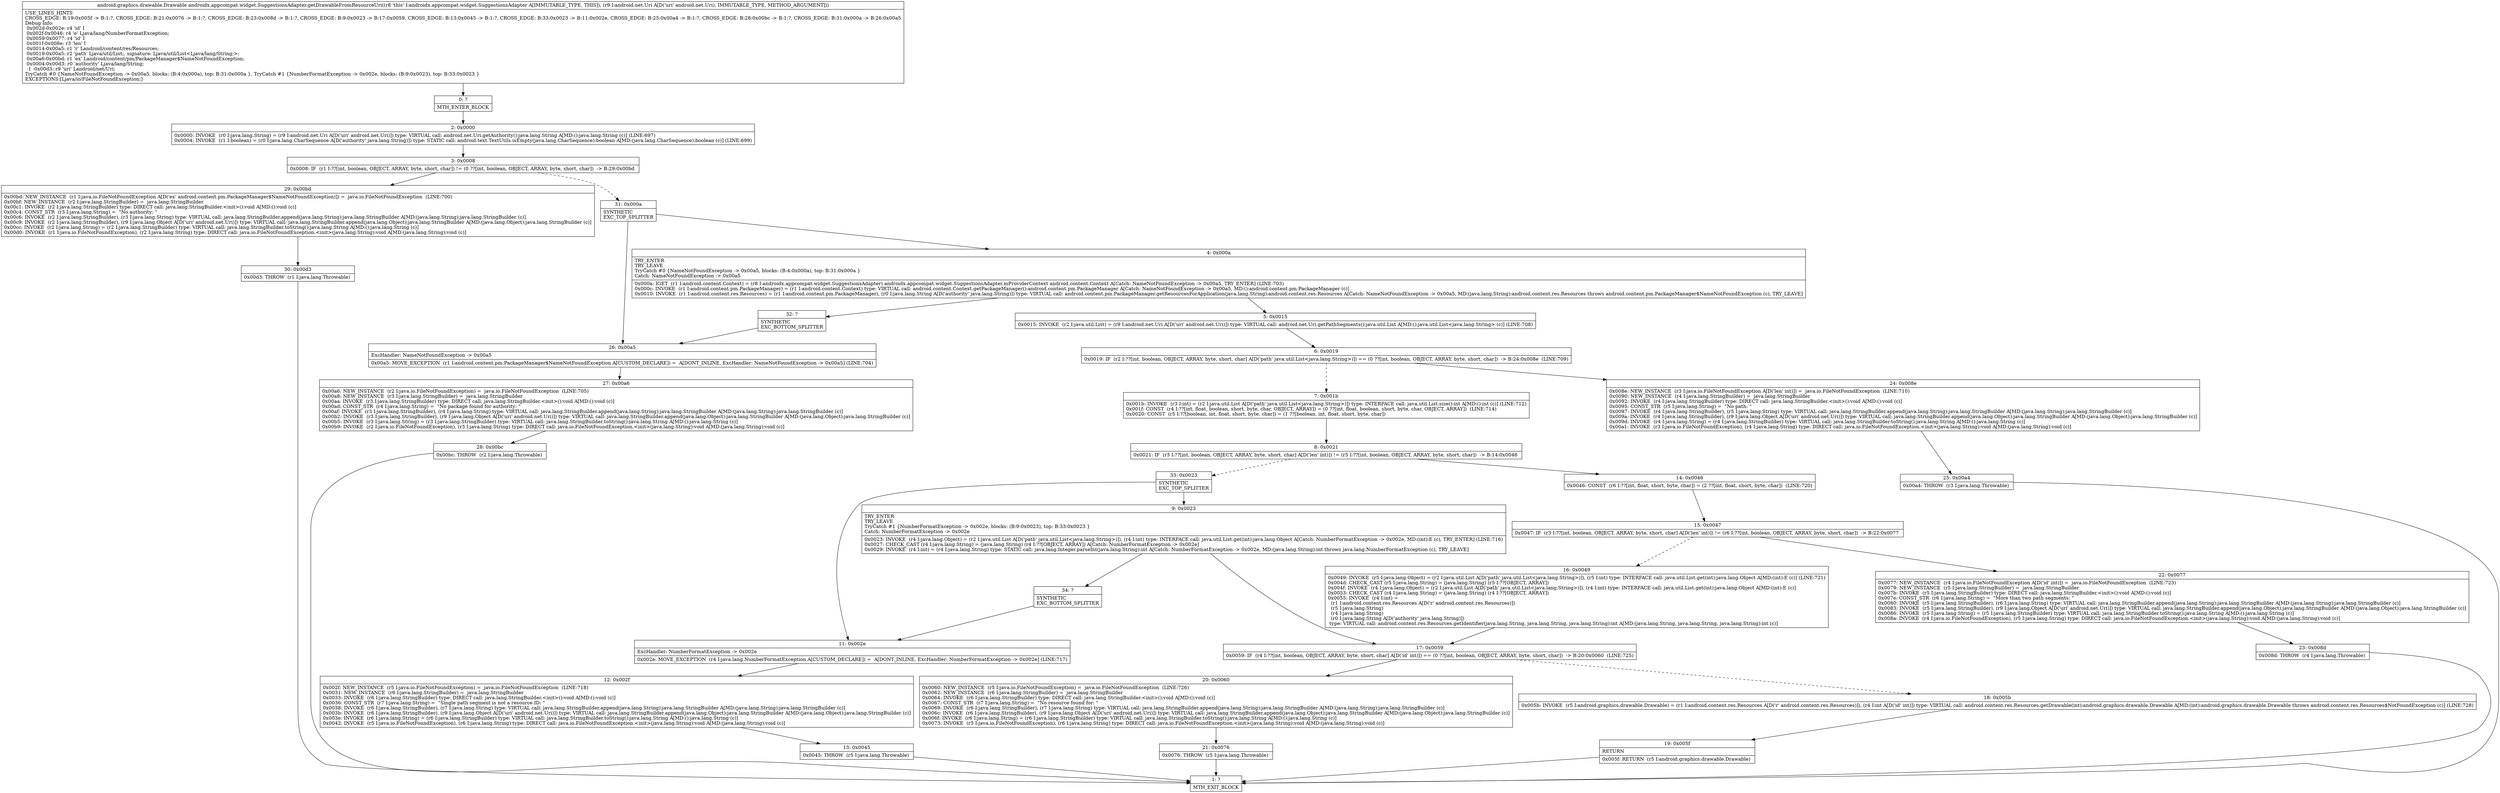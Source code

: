 digraph "CFG forandroidx.appcompat.widget.SuggestionsAdapter.getDrawableFromResourceUri(Landroid\/net\/Uri;)Landroid\/graphics\/drawable\/Drawable;" {
Node_0 [shape=record,label="{0\:\ ?|MTH_ENTER_BLOCK\l}"];
Node_2 [shape=record,label="{2\:\ 0x0000|0x0000: INVOKE  (r0 I:java.lang.String) = (r9 I:android.net.Uri A[D('uri' android.net.Uri)]) type: VIRTUAL call: android.net.Uri.getAuthority():java.lang.String A[MD:():java.lang.String (c)] (LINE:697)\l0x0004: INVOKE  (r1 I:boolean) = (r0 I:java.lang.CharSequence A[D('authority' java.lang.String)]) type: STATIC call: android.text.TextUtils.isEmpty(java.lang.CharSequence):boolean A[MD:(java.lang.CharSequence):boolean (c)] (LINE:699)\l}"];
Node_3 [shape=record,label="{3\:\ 0x0008|0x0008: IF  (r1 I:??[int, boolean, OBJECT, ARRAY, byte, short, char]) != (0 ??[int, boolean, OBJECT, ARRAY, byte, short, char])  \-\> B:29:0x00bd \l}"];
Node_29 [shape=record,label="{29\:\ 0x00bd|0x00bd: NEW_INSTANCE  (r1 I:java.io.FileNotFoundException A[D('ex' android.content.pm.PackageManager$NameNotFoundException)]) =  java.io.FileNotFoundException  (LINE:700)\l0x00bf: NEW_INSTANCE  (r2 I:java.lang.StringBuilder) =  java.lang.StringBuilder \l0x00c1: INVOKE  (r2 I:java.lang.StringBuilder) type: DIRECT call: java.lang.StringBuilder.\<init\>():void A[MD:():void (c)]\l0x00c4: CONST_STR  (r3 I:java.lang.String) =  \"No authority: \" \l0x00c6: INVOKE  (r2 I:java.lang.StringBuilder), (r3 I:java.lang.String) type: VIRTUAL call: java.lang.StringBuilder.append(java.lang.String):java.lang.StringBuilder A[MD:(java.lang.String):java.lang.StringBuilder (c)]\l0x00c9: INVOKE  (r2 I:java.lang.StringBuilder), (r9 I:java.lang.Object A[D('uri' android.net.Uri)]) type: VIRTUAL call: java.lang.StringBuilder.append(java.lang.Object):java.lang.StringBuilder A[MD:(java.lang.Object):java.lang.StringBuilder (c)]\l0x00cc: INVOKE  (r2 I:java.lang.String) = (r2 I:java.lang.StringBuilder) type: VIRTUAL call: java.lang.StringBuilder.toString():java.lang.String A[MD:():java.lang.String (c)]\l0x00d0: INVOKE  (r1 I:java.io.FileNotFoundException), (r2 I:java.lang.String) type: DIRECT call: java.io.FileNotFoundException.\<init\>(java.lang.String):void A[MD:(java.lang.String):void (c)]\l}"];
Node_30 [shape=record,label="{30\:\ 0x00d3|0x00d3: THROW  (r1 I:java.lang.Throwable) \l}"];
Node_1 [shape=record,label="{1\:\ ?|MTH_EXIT_BLOCK\l}"];
Node_31 [shape=record,label="{31\:\ 0x000a|SYNTHETIC\lEXC_TOP_SPLITTER\l}"];
Node_4 [shape=record,label="{4\:\ 0x000a|TRY_ENTER\lTRY_LEAVE\lTryCatch #0 \{NameNotFoundException \-\> 0x00a5, blocks: (B:4:0x000a), top: B:31:0x000a \}\lCatch: NameNotFoundException \-\> 0x00a5\l|0x000a: IGET  (r1 I:android.content.Context) = (r8 I:androidx.appcompat.widget.SuggestionsAdapter) androidx.appcompat.widget.SuggestionsAdapter.mProviderContext android.content.Context A[Catch: NameNotFoundException \-\> 0x00a5, TRY_ENTER] (LINE:703)\l0x000c: INVOKE  (r1 I:android.content.pm.PackageManager) = (r1 I:android.content.Context) type: VIRTUAL call: android.content.Context.getPackageManager():android.content.pm.PackageManager A[Catch: NameNotFoundException \-\> 0x00a5, MD:():android.content.pm.PackageManager (c)]\l0x0010: INVOKE  (r1 I:android.content.res.Resources) = (r1 I:android.content.pm.PackageManager), (r0 I:java.lang.String A[D('authority' java.lang.String)]) type: VIRTUAL call: android.content.pm.PackageManager.getResourcesForApplication(java.lang.String):android.content.res.Resources A[Catch: NameNotFoundException \-\> 0x00a5, MD:(java.lang.String):android.content.res.Resources throws android.content.pm.PackageManager$NameNotFoundException (c), TRY_LEAVE]\l}"];
Node_5 [shape=record,label="{5\:\ 0x0015|0x0015: INVOKE  (r2 I:java.util.List) = (r9 I:android.net.Uri A[D('uri' android.net.Uri)]) type: VIRTUAL call: android.net.Uri.getPathSegments():java.util.List A[MD:():java.util.List\<java.lang.String\> (c)] (LINE:708)\l}"];
Node_6 [shape=record,label="{6\:\ 0x0019|0x0019: IF  (r2 I:??[int, boolean, OBJECT, ARRAY, byte, short, char] A[D('path' java.util.List\<java.lang.String\>)]) == (0 ??[int, boolean, OBJECT, ARRAY, byte, short, char])  \-\> B:24:0x008e  (LINE:709)\l}"];
Node_7 [shape=record,label="{7\:\ 0x001b|0x001b: INVOKE  (r3 I:int) = (r2 I:java.util.List A[D('path' java.util.List\<java.lang.String\>)]) type: INTERFACE call: java.util.List.size():int A[MD:():int (c)] (LINE:712)\l0x001f: CONST  (r4 I:??[int, float, boolean, short, byte, char, OBJECT, ARRAY]) = (0 ??[int, float, boolean, short, byte, char, OBJECT, ARRAY])  (LINE:714)\l0x0020: CONST  (r5 I:??[boolean, int, float, short, byte, char]) = (1 ??[boolean, int, float, short, byte, char]) \l}"];
Node_8 [shape=record,label="{8\:\ 0x0021|0x0021: IF  (r3 I:??[int, boolean, OBJECT, ARRAY, byte, short, char] A[D('len' int)]) != (r5 I:??[int, boolean, OBJECT, ARRAY, byte, short, char])  \-\> B:14:0x0046 \l}"];
Node_14 [shape=record,label="{14\:\ 0x0046|0x0046: CONST  (r6 I:??[int, float, short, byte, char]) = (2 ??[int, float, short, byte, char])  (LINE:720)\l}"];
Node_15 [shape=record,label="{15\:\ 0x0047|0x0047: IF  (r3 I:??[int, boolean, OBJECT, ARRAY, byte, short, char] A[D('len' int)]) != (r6 I:??[int, boolean, OBJECT, ARRAY, byte, short, char])  \-\> B:22:0x0077 \l}"];
Node_16 [shape=record,label="{16\:\ 0x0049|0x0049: INVOKE  (r5 I:java.lang.Object) = (r2 I:java.util.List A[D('path' java.util.List\<java.lang.String\>)]), (r5 I:int) type: INTERFACE call: java.util.List.get(int):java.lang.Object A[MD:(int):E (c)] (LINE:721)\l0x004d: CHECK_CAST (r5 I:java.lang.String) = (java.lang.String) (r5 I:??[OBJECT, ARRAY]) \l0x004f: INVOKE  (r4 I:java.lang.Object) = (r2 I:java.util.List A[D('path' java.util.List\<java.lang.String\>)]), (r4 I:int) type: INTERFACE call: java.util.List.get(int):java.lang.Object A[MD:(int):E (c)]\l0x0053: CHECK_CAST (r4 I:java.lang.String) = (java.lang.String) (r4 I:??[OBJECT, ARRAY]) \l0x0055: INVOKE  (r4 I:int) = \l  (r1 I:android.content.res.Resources A[D('r' android.content.res.Resources)])\l  (r5 I:java.lang.String)\l  (r4 I:java.lang.String)\l  (r0 I:java.lang.String A[D('authority' java.lang.String)])\l type: VIRTUAL call: android.content.res.Resources.getIdentifier(java.lang.String, java.lang.String, java.lang.String):int A[MD:(java.lang.String, java.lang.String, java.lang.String):int (c)]\l}"];
Node_17 [shape=record,label="{17\:\ 0x0059|0x0059: IF  (r4 I:??[int, boolean, OBJECT, ARRAY, byte, short, char] A[D('id' int)]) == (0 ??[int, boolean, OBJECT, ARRAY, byte, short, char])  \-\> B:20:0x0060  (LINE:725)\l}"];
Node_18 [shape=record,label="{18\:\ 0x005b|0x005b: INVOKE  (r5 I:android.graphics.drawable.Drawable) = (r1 I:android.content.res.Resources A[D('r' android.content.res.Resources)]), (r4 I:int A[D('id' int)]) type: VIRTUAL call: android.content.res.Resources.getDrawable(int):android.graphics.drawable.Drawable A[MD:(int):android.graphics.drawable.Drawable throws android.content.res.Resources$NotFoundException (c)] (LINE:728)\l}"];
Node_19 [shape=record,label="{19\:\ 0x005f|RETURN\l|0x005f: RETURN  (r5 I:android.graphics.drawable.Drawable) \l}"];
Node_20 [shape=record,label="{20\:\ 0x0060|0x0060: NEW_INSTANCE  (r5 I:java.io.FileNotFoundException) =  java.io.FileNotFoundException  (LINE:726)\l0x0062: NEW_INSTANCE  (r6 I:java.lang.StringBuilder) =  java.lang.StringBuilder \l0x0064: INVOKE  (r6 I:java.lang.StringBuilder) type: DIRECT call: java.lang.StringBuilder.\<init\>():void A[MD:():void (c)]\l0x0067: CONST_STR  (r7 I:java.lang.String) =  \"No resource found for: \" \l0x0069: INVOKE  (r6 I:java.lang.StringBuilder), (r7 I:java.lang.String) type: VIRTUAL call: java.lang.StringBuilder.append(java.lang.String):java.lang.StringBuilder A[MD:(java.lang.String):java.lang.StringBuilder (c)]\l0x006c: INVOKE  (r6 I:java.lang.StringBuilder), (r9 I:java.lang.Object A[D('uri' android.net.Uri)]) type: VIRTUAL call: java.lang.StringBuilder.append(java.lang.Object):java.lang.StringBuilder A[MD:(java.lang.Object):java.lang.StringBuilder (c)]\l0x006f: INVOKE  (r6 I:java.lang.String) = (r6 I:java.lang.StringBuilder) type: VIRTUAL call: java.lang.StringBuilder.toString():java.lang.String A[MD:():java.lang.String (c)]\l0x0073: INVOKE  (r5 I:java.io.FileNotFoundException), (r6 I:java.lang.String) type: DIRECT call: java.io.FileNotFoundException.\<init\>(java.lang.String):void A[MD:(java.lang.String):void (c)]\l}"];
Node_21 [shape=record,label="{21\:\ 0x0076|0x0076: THROW  (r5 I:java.lang.Throwable) \l}"];
Node_22 [shape=record,label="{22\:\ 0x0077|0x0077: NEW_INSTANCE  (r4 I:java.io.FileNotFoundException A[D('id' int)]) =  java.io.FileNotFoundException  (LINE:723)\l0x0079: NEW_INSTANCE  (r5 I:java.lang.StringBuilder) =  java.lang.StringBuilder \l0x007b: INVOKE  (r5 I:java.lang.StringBuilder) type: DIRECT call: java.lang.StringBuilder.\<init\>():void A[MD:():void (c)]\l0x007e: CONST_STR  (r6 I:java.lang.String) =  \"More than two path segments: \" \l0x0080: INVOKE  (r5 I:java.lang.StringBuilder), (r6 I:java.lang.String) type: VIRTUAL call: java.lang.StringBuilder.append(java.lang.String):java.lang.StringBuilder A[MD:(java.lang.String):java.lang.StringBuilder (c)]\l0x0083: INVOKE  (r5 I:java.lang.StringBuilder), (r9 I:java.lang.Object A[D('uri' android.net.Uri)]) type: VIRTUAL call: java.lang.StringBuilder.append(java.lang.Object):java.lang.StringBuilder A[MD:(java.lang.Object):java.lang.StringBuilder (c)]\l0x0086: INVOKE  (r5 I:java.lang.String) = (r5 I:java.lang.StringBuilder) type: VIRTUAL call: java.lang.StringBuilder.toString():java.lang.String A[MD:():java.lang.String (c)]\l0x008a: INVOKE  (r4 I:java.io.FileNotFoundException), (r5 I:java.lang.String) type: DIRECT call: java.io.FileNotFoundException.\<init\>(java.lang.String):void A[MD:(java.lang.String):void (c)]\l}"];
Node_23 [shape=record,label="{23\:\ 0x008d|0x008d: THROW  (r4 I:java.lang.Throwable) \l}"];
Node_33 [shape=record,label="{33\:\ 0x0023|SYNTHETIC\lEXC_TOP_SPLITTER\l}"];
Node_9 [shape=record,label="{9\:\ 0x0023|TRY_ENTER\lTRY_LEAVE\lTryCatch #1 \{NumberFormatException \-\> 0x002e, blocks: (B:9:0x0023), top: B:33:0x0023 \}\lCatch: NumberFormatException \-\> 0x002e\l|0x0023: INVOKE  (r4 I:java.lang.Object) = (r2 I:java.util.List A[D('path' java.util.List\<java.lang.String\>)]), (r4 I:int) type: INTERFACE call: java.util.List.get(int):java.lang.Object A[Catch: NumberFormatException \-\> 0x002e, MD:(int):E (c), TRY_ENTER] (LINE:716)\l0x0027: CHECK_CAST (r4 I:java.lang.String) = (java.lang.String) (r4 I:??[OBJECT, ARRAY]) A[Catch: NumberFormatException \-\> 0x002e]\l0x0029: INVOKE  (r4 I:int) = (r4 I:java.lang.String) type: STATIC call: java.lang.Integer.parseInt(java.lang.String):int A[Catch: NumberFormatException \-\> 0x002e, MD:(java.lang.String):int throws java.lang.NumberFormatException (c), TRY_LEAVE]\l}"];
Node_34 [shape=record,label="{34\:\ ?|SYNTHETIC\lEXC_BOTTOM_SPLITTER\l}"];
Node_11 [shape=record,label="{11\:\ 0x002e|ExcHandler: NumberFormatException \-\> 0x002e\l|0x002e: MOVE_EXCEPTION  (r4 I:java.lang.NumberFormatException A[CUSTOM_DECLARE]) =  A[DONT_INLINE, ExcHandler: NumberFormatException \-\> 0x002e] (LINE:717)\l}"];
Node_12 [shape=record,label="{12\:\ 0x002f|0x002f: NEW_INSTANCE  (r5 I:java.io.FileNotFoundException) =  java.io.FileNotFoundException  (LINE:718)\l0x0031: NEW_INSTANCE  (r6 I:java.lang.StringBuilder) =  java.lang.StringBuilder \l0x0033: INVOKE  (r6 I:java.lang.StringBuilder) type: DIRECT call: java.lang.StringBuilder.\<init\>():void A[MD:():void (c)]\l0x0036: CONST_STR  (r7 I:java.lang.String) =  \"Single path segment is not a resource ID: \" \l0x0038: INVOKE  (r6 I:java.lang.StringBuilder), (r7 I:java.lang.String) type: VIRTUAL call: java.lang.StringBuilder.append(java.lang.String):java.lang.StringBuilder A[MD:(java.lang.String):java.lang.StringBuilder (c)]\l0x003b: INVOKE  (r6 I:java.lang.StringBuilder), (r9 I:java.lang.Object A[D('uri' android.net.Uri)]) type: VIRTUAL call: java.lang.StringBuilder.append(java.lang.Object):java.lang.StringBuilder A[MD:(java.lang.Object):java.lang.StringBuilder (c)]\l0x003e: INVOKE  (r6 I:java.lang.String) = (r6 I:java.lang.StringBuilder) type: VIRTUAL call: java.lang.StringBuilder.toString():java.lang.String A[MD:():java.lang.String (c)]\l0x0042: INVOKE  (r5 I:java.io.FileNotFoundException), (r6 I:java.lang.String) type: DIRECT call: java.io.FileNotFoundException.\<init\>(java.lang.String):void A[MD:(java.lang.String):void (c)]\l}"];
Node_13 [shape=record,label="{13\:\ 0x0045|0x0045: THROW  (r5 I:java.lang.Throwable) \l}"];
Node_24 [shape=record,label="{24\:\ 0x008e|0x008e: NEW_INSTANCE  (r3 I:java.io.FileNotFoundException A[D('len' int)]) =  java.io.FileNotFoundException  (LINE:710)\l0x0090: NEW_INSTANCE  (r4 I:java.lang.StringBuilder) =  java.lang.StringBuilder \l0x0092: INVOKE  (r4 I:java.lang.StringBuilder) type: DIRECT call: java.lang.StringBuilder.\<init\>():void A[MD:():void (c)]\l0x0095: CONST_STR  (r5 I:java.lang.String) =  \"No path: \" \l0x0097: INVOKE  (r4 I:java.lang.StringBuilder), (r5 I:java.lang.String) type: VIRTUAL call: java.lang.StringBuilder.append(java.lang.String):java.lang.StringBuilder A[MD:(java.lang.String):java.lang.StringBuilder (c)]\l0x009a: INVOKE  (r4 I:java.lang.StringBuilder), (r9 I:java.lang.Object A[D('uri' android.net.Uri)]) type: VIRTUAL call: java.lang.StringBuilder.append(java.lang.Object):java.lang.StringBuilder A[MD:(java.lang.Object):java.lang.StringBuilder (c)]\l0x009d: INVOKE  (r4 I:java.lang.String) = (r4 I:java.lang.StringBuilder) type: VIRTUAL call: java.lang.StringBuilder.toString():java.lang.String A[MD:():java.lang.String (c)]\l0x00a1: INVOKE  (r3 I:java.io.FileNotFoundException), (r4 I:java.lang.String) type: DIRECT call: java.io.FileNotFoundException.\<init\>(java.lang.String):void A[MD:(java.lang.String):void (c)]\l}"];
Node_25 [shape=record,label="{25\:\ 0x00a4|0x00a4: THROW  (r3 I:java.lang.Throwable) \l}"];
Node_32 [shape=record,label="{32\:\ ?|SYNTHETIC\lEXC_BOTTOM_SPLITTER\l}"];
Node_26 [shape=record,label="{26\:\ 0x00a5|ExcHandler: NameNotFoundException \-\> 0x00a5\l|0x00a5: MOVE_EXCEPTION  (r1 I:android.content.pm.PackageManager$NameNotFoundException A[CUSTOM_DECLARE]) =  A[DONT_INLINE, ExcHandler: NameNotFoundException \-\> 0x00a5] (LINE:704)\l}"];
Node_27 [shape=record,label="{27\:\ 0x00a6|0x00a6: NEW_INSTANCE  (r2 I:java.io.FileNotFoundException) =  java.io.FileNotFoundException  (LINE:705)\l0x00a8: NEW_INSTANCE  (r3 I:java.lang.StringBuilder) =  java.lang.StringBuilder \l0x00aa: INVOKE  (r3 I:java.lang.StringBuilder) type: DIRECT call: java.lang.StringBuilder.\<init\>():void A[MD:():void (c)]\l0x00ad: CONST_STR  (r4 I:java.lang.String) =  \"No package found for authority: \" \l0x00af: INVOKE  (r3 I:java.lang.StringBuilder), (r4 I:java.lang.String) type: VIRTUAL call: java.lang.StringBuilder.append(java.lang.String):java.lang.StringBuilder A[MD:(java.lang.String):java.lang.StringBuilder (c)]\l0x00b2: INVOKE  (r3 I:java.lang.StringBuilder), (r9 I:java.lang.Object A[D('uri' android.net.Uri)]) type: VIRTUAL call: java.lang.StringBuilder.append(java.lang.Object):java.lang.StringBuilder A[MD:(java.lang.Object):java.lang.StringBuilder (c)]\l0x00b5: INVOKE  (r3 I:java.lang.String) = (r3 I:java.lang.StringBuilder) type: VIRTUAL call: java.lang.StringBuilder.toString():java.lang.String A[MD:():java.lang.String (c)]\l0x00b9: INVOKE  (r2 I:java.io.FileNotFoundException), (r3 I:java.lang.String) type: DIRECT call: java.io.FileNotFoundException.\<init\>(java.lang.String):void A[MD:(java.lang.String):void (c)]\l}"];
Node_28 [shape=record,label="{28\:\ 0x00bc|0x00bc: THROW  (r2 I:java.lang.Throwable) \l}"];
MethodNode[shape=record,label="{android.graphics.drawable.Drawable androidx.appcompat.widget.SuggestionsAdapter.getDrawableFromResourceUri((r8 'this' I:androidx.appcompat.widget.SuggestionsAdapter A[IMMUTABLE_TYPE, THIS]), (r9 I:android.net.Uri A[D('uri' android.net.Uri), IMMUTABLE_TYPE, METHOD_ARGUMENT]))  | USE_LINES_HINTS\lCROSS_EDGE: B:19:0x005f \-\> B:1:?, CROSS_EDGE: B:21:0x0076 \-\> B:1:?, CROSS_EDGE: B:23:0x008d \-\> B:1:?, CROSS_EDGE: B:9:0x0023 \-\> B:17:0x0059, CROSS_EDGE: B:13:0x0045 \-\> B:1:?, CROSS_EDGE: B:33:0x0023 \-\> B:11:0x002e, CROSS_EDGE: B:25:0x00a4 \-\> B:1:?, CROSS_EDGE: B:28:0x00bc \-\> B:1:?, CROSS_EDGE: B:31:0x000a \-\> B:26:0x00a5\lDebug Info:\l  0x002d\-0x002e: r4 'id' I\l  0x002f\-0x0046: r4 'e' Ljava\/lang\/NumberFormatException;\l  0x0059\-0x0077: r4 'id' I\l  0x001f\-0x008e: r3 'len' I\l  0x0014\-0x00a5: r1 'r' Landroid\/content\/res\/Resources;\l  0x0019\-0x00a5: r2 'path' Ljava\/util\/List;, signature: Ljava\/util\/List\<Ljava\/lang\/String;\>;\l  0x00a6\-0x00bd: r1 'ex' Landroid\/content\/pm\/PackageManager$NameNotFoundException;\l  0x0004\-0x00d3: r0 'authority' Ljava\/lang\/String;\l  \-1 \-0x00d3: r9 'uri' Landroid\/net\/Uri;\lTryCatch #0 \{NameNotFoundException \-\> 0x00a5, blocks: (B:4:0x000a), top: B:31:0x000a \}, TryCatch #1 \{NumberFormatException \-\> 0x002e, blocks: (B:9:0x0023), top: B:33:0x0023 \}\lEXCEPTIONS:[Ljava\/io\/FileNotFoundException;]\l}"];
MethodNode -> Node_0;Node_0 -> Node_2;
Node_2 -> Node_3;
Node_3 -> Node_29;
Node_3 -> Node_31[style=dashed];
Node_29 -> Node_30;
Node_30 -> Node_1;
Node_31 -> Node_4;
Node_31 -> Node_26;
Node_4 -> Node_5;
Node_4 -> Node_32;
Node_5 -> Node_6;
Node_6 -> Node_7[style=dashed];
Node_6 -> Node_24;
Node_7 -> Node_8;
Node_8 -> Node_14;
Node_8 -> Node_33[style=dashed];
Node_14 -> Node_15;
Node_15 -> Node_16[style=dashed];
Node_15 -> Node_22;
Node_16 -> Node_17;
Node_17 -> Node_18[style=dashed];
Node_17 -> Node_20;
Node_18 -> Node_19;
Node_19 -> Node_1;
Node_20 -> Node_21;
Node_21 -> Node_1;
Node_22 -> Node_23;
Node_23 -> Node_1;
Node_33 -> Node_9;
Node_33 -> Node_11;
Node_9 -> Node_17;
Node_9 -> Node_34;
Node_34 -> Node_11;
Node_11 -> Node_12;
Node_12 -> Node_13;
Node_13 -> Node_1;
Node_24 -> Node_25;
Node_25 -> Node_1;
Node_32 -> Node_26;
Node_26 -> Node_27;
Node_27 -> Node_28;
Node_28 -> Node_1;
}

